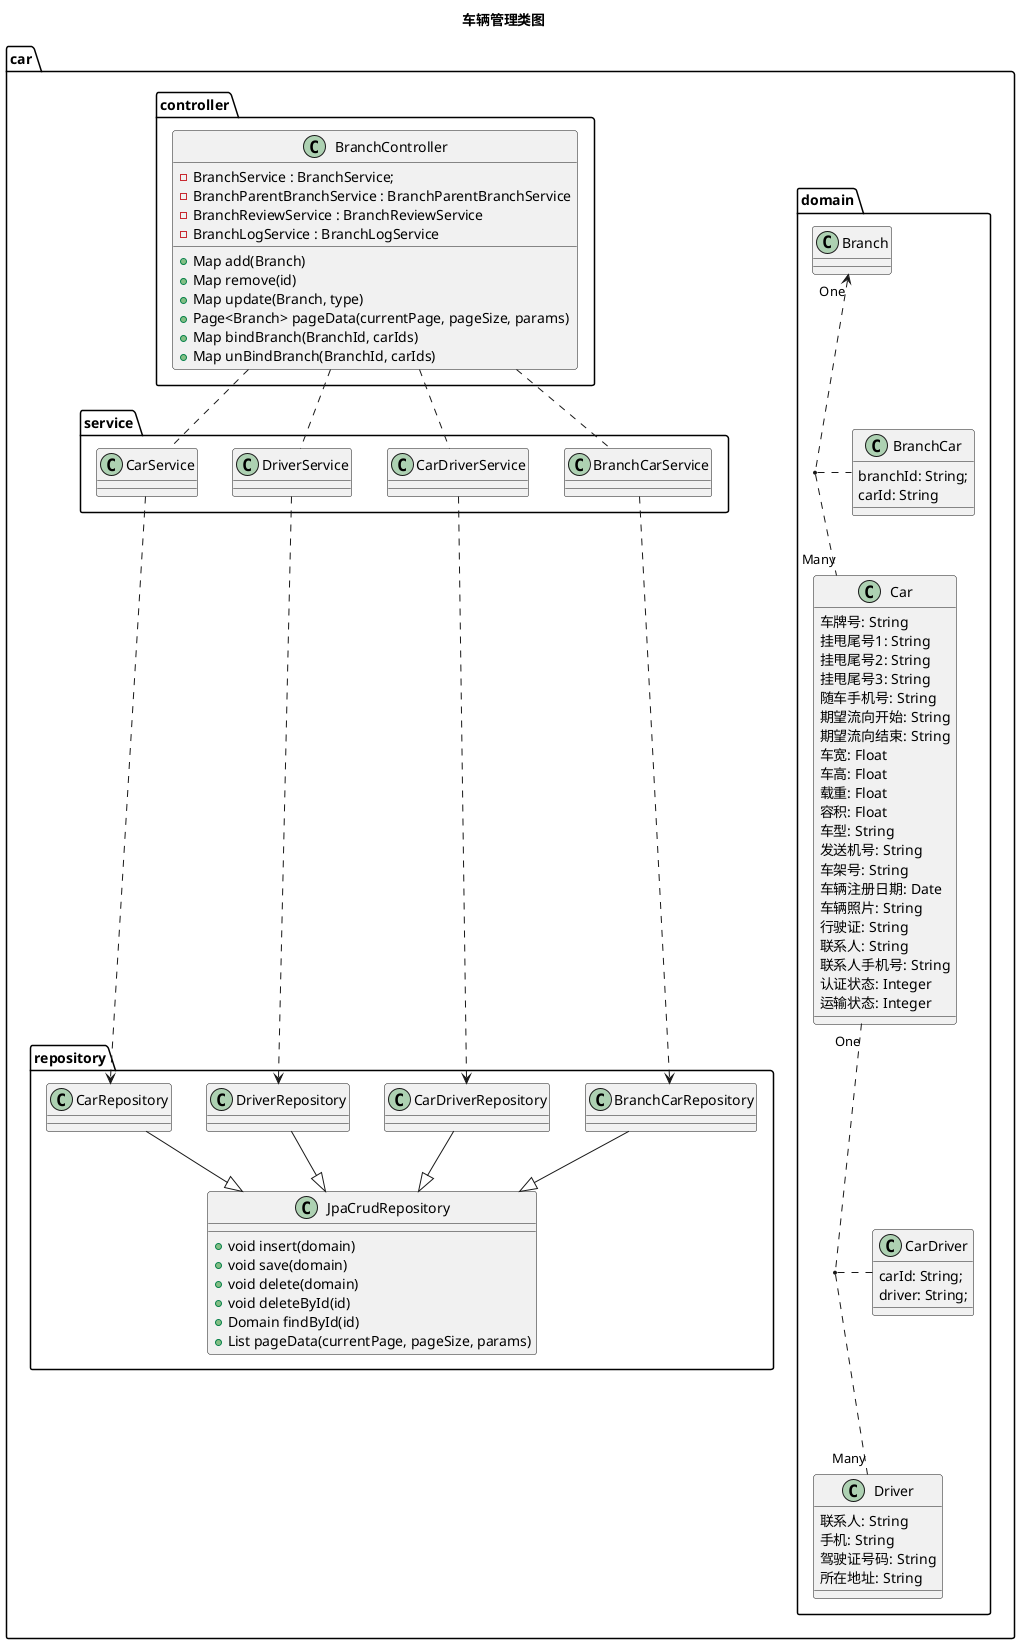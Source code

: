 @startuml

title 车辆管理类图

package car {

    package domain {

        Car "One" --. "Many" Driver
        (Car, Driver) . CarDriver

        Branch "One" <-. "Many" Car
        (Branch, Car) . BranchCar

        class Car {
            车牌号: String
            挂甩尾号1: String
            挂甩尾号2: String
            挂甩尾号3: String
            随车手机号: String
            期望流向开始: String
            期望流向结束: String
            车宽: Float
            车高: Float
            载重: Float
            容积: Float
            车型: String
            发送机号: String
            车架号: String
            车辆注册日期: Date
            车辆照片: String
            行驶证: String
            联系人: String
            联系人手机号: String
            认证状态: Integer
            运输状态: Integer
        }
        class Driver {
            联系人: String
            手机: String
            驾驶证号码: String
            所在地址: String
        }
        class CarDriver {
            carId: String;
            driver: String;
        }
        class BranchCar {
            branchId: String;
            carId: String
        }
    }

    package repository {
        CarRepository --|> JpaCrudRepository
        DriverRepository --|> JpaCrudRepository
        CarDriverRepository --|> JpaCrudRepository
        BranchCarRepository --|> JpaCrudRepository

        class JpaCrudRepository {
            +void insert(domain)
            +void save(domain)
            +void delete(domain)
            +void deleteById(id)
            +Domain findById(id)
            +List pageData(currentPage, pageSize, params)
        }
    }

    package service {
        CarService ...> CarRepository
        DriverService ...> DriverRepository
        CarDriverService ...> CarDriverRepository
        BranchCarService ...> BranchCarRepository
    }

    package controller {
        BranchController .. CarService
        BranchController .. DriverService
        BranchController .. CarDriverService
        BranchController .. BranchCarService

        class BranchController {
            -BranchService : BranchService;
            -BranchParentBranchService : BranchParentBranchService
            -BranchReviewService : BranchReviewService
            -BranchLogService : BranchLogService

            +Map add(Branch)
            +Map remove(id)
            +Map update(Branch, type)
            +Page<Branch> pageData(currentPage, pageSize, params)


            +Map bindBranch(BranchId, carIds)
            +Map unBindBranch(BranchId, carIds)

        }
    }
}

@enduml